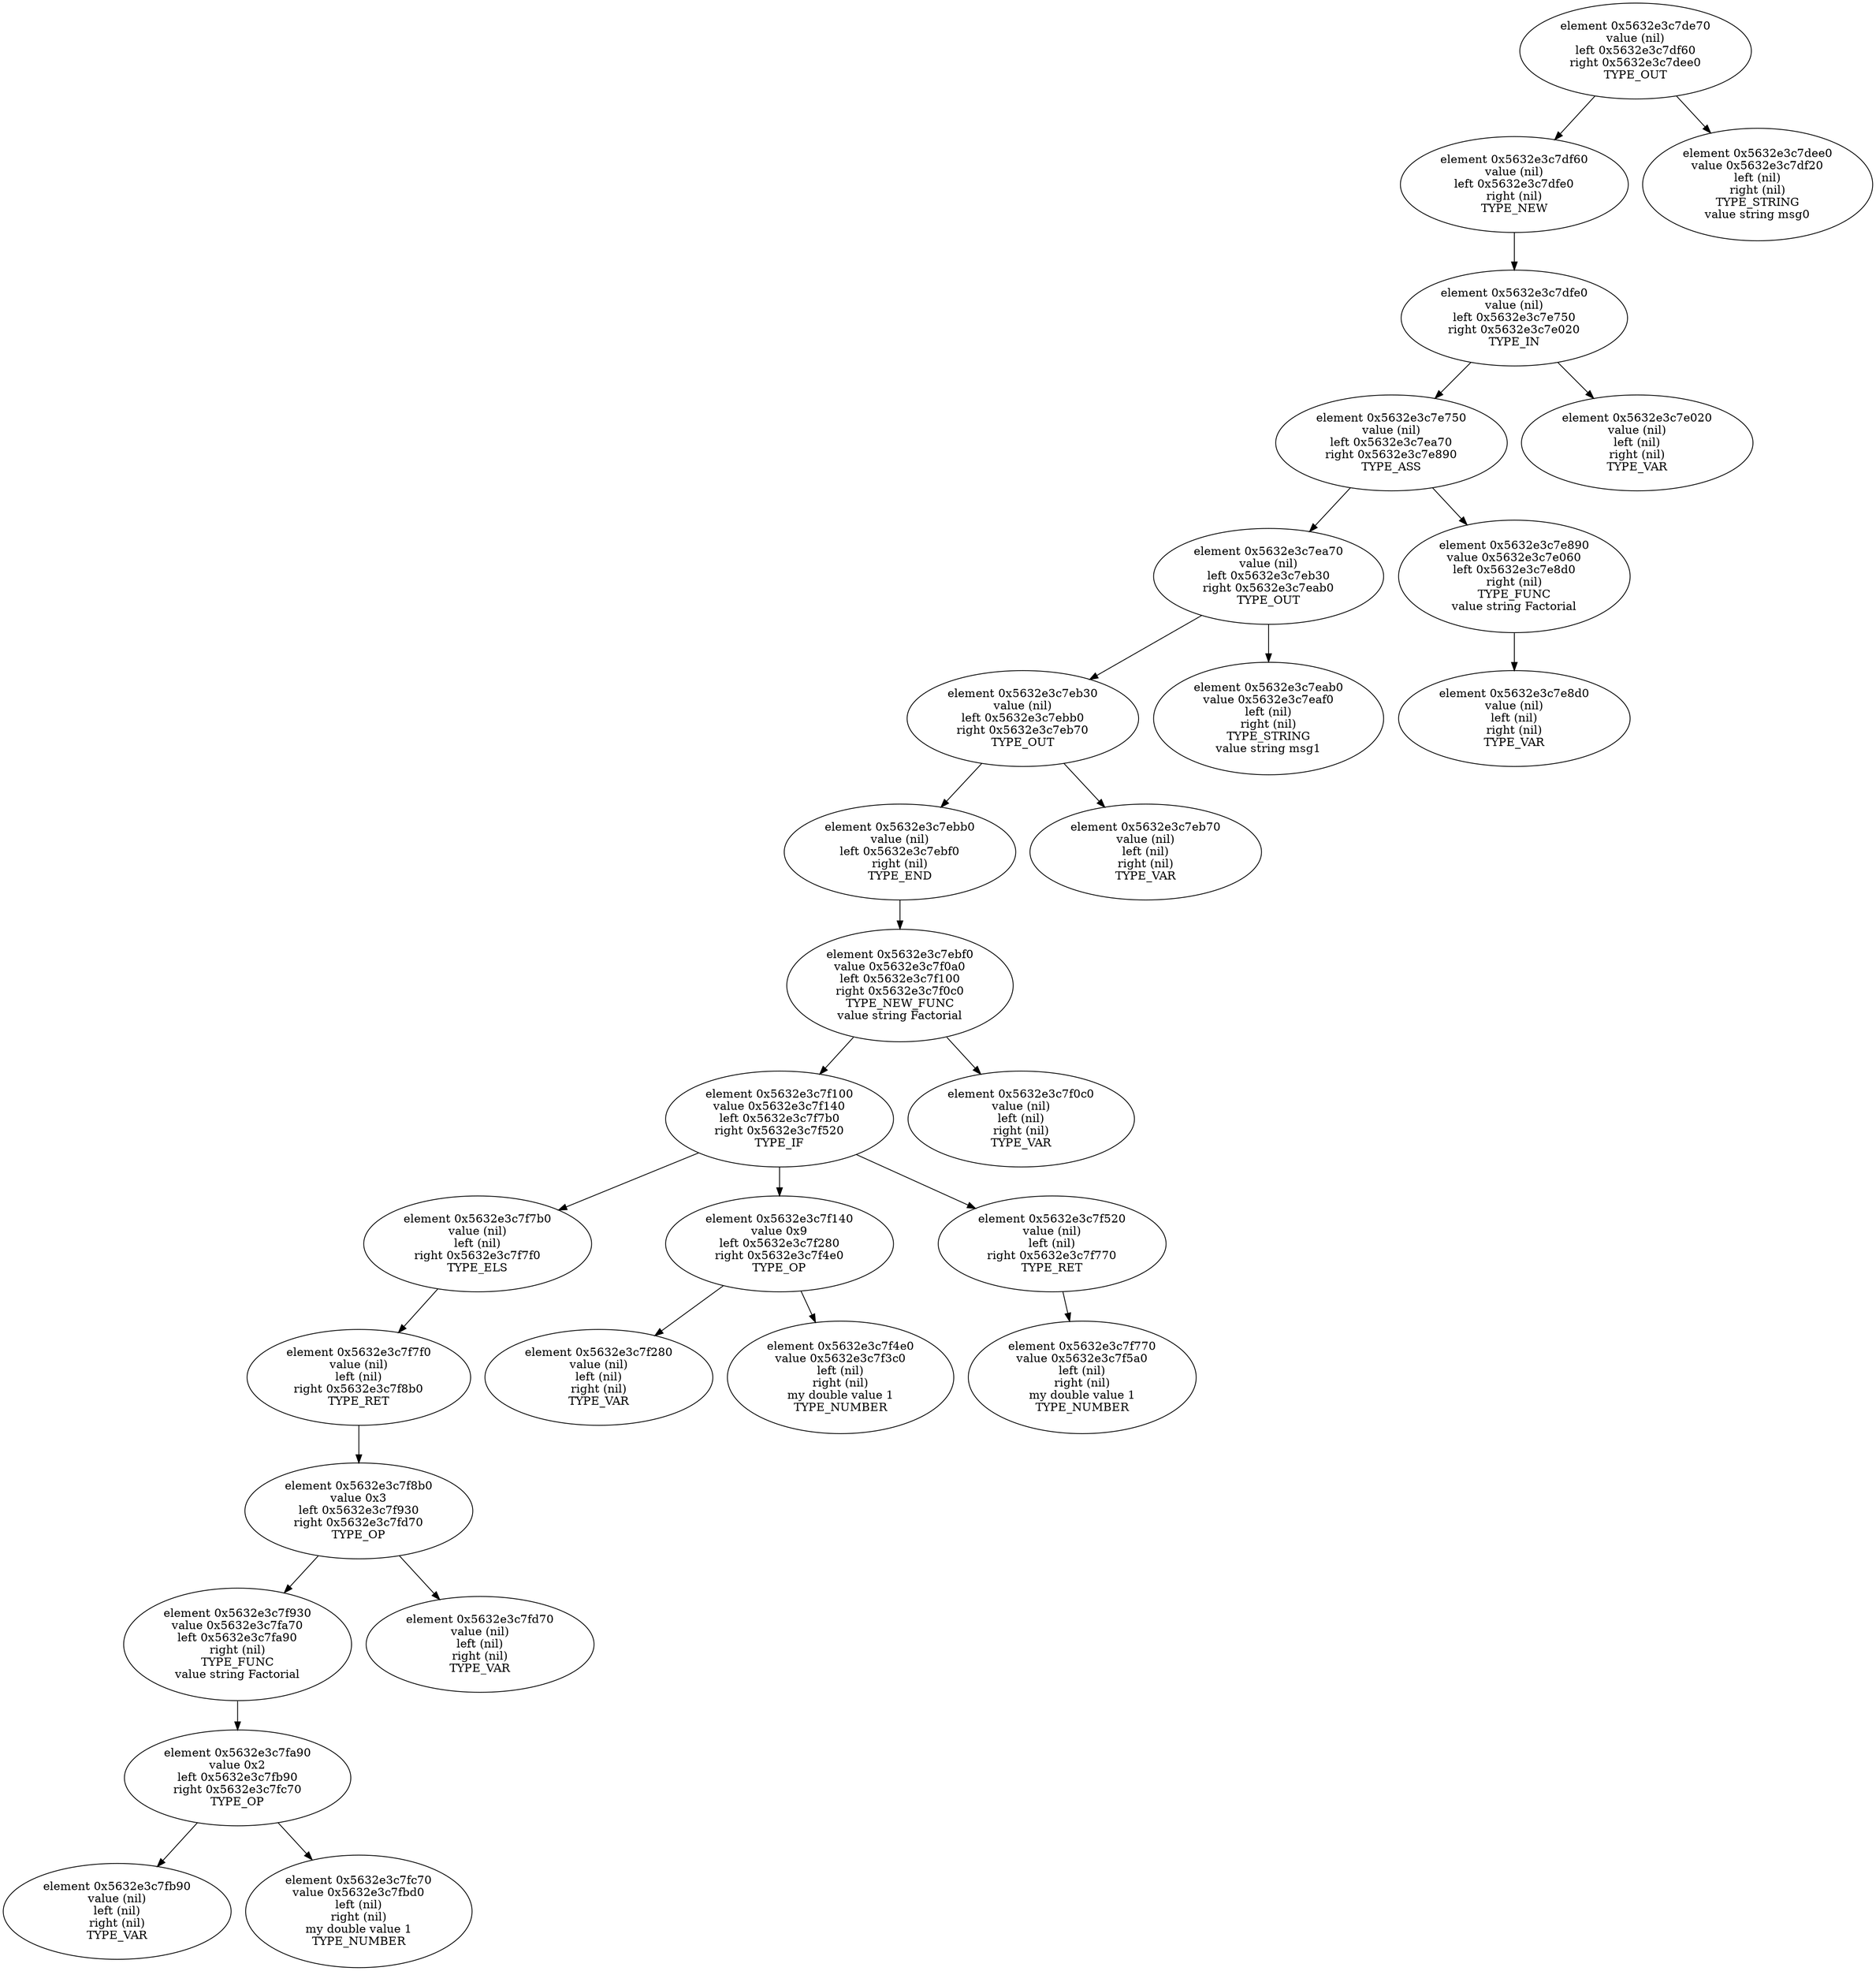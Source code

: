 digraph G{
"element 0x5632e3c7de70
value (nil)
left 0x5632e3c7df60
right 0x5632e3c7dee0
TYPE_OUT"->"element 0x5632e3c7df60
value (nil)
left 0x5632e3c7dfe0
right (nil)
TYPE_NEW""element 0x5632e3c7df60
value (nil)
left 0x5632e3c7dfe0
right (nil)
TYPE_NEW"->"element 0x5632e3c7dfe0
value (nil)
left 0x5632e3c7e750
right 0x5632e3c7e020
TYPE_IN""element 0x5632e3c7dfe0
value (nil)
left 0x5632e3c7e750
right 0x5632e3c7e020
TYPE_IN"->"element 0x5632e3c7e750
value (nil)
left 0x5632e3c7ea70
right 0x5632e3c7e890
TYPE_ASS""element 0x5632e3c7e750
value (nil)
left 0x5632e3c7ea70
right 0x5632e3c7e890
TYPE_ASS"->"element 0x5632e3c7ea70
value (nil)
left 0x5632e3c7eb30
right 0x5632e3c7eab0
TYPE_OUT""element 0x5632e3c7ea70
value (nil)
left 0x5632e3c7eb30
right 0x5632e3c7eab0
TYPE_OUT"->"element 0x5632e3c7eb30
value (nil)
left 0x5632e3c7ebb0
right 0x5632e3c7eb70
TYPE_OUT""element 0x5632e3c7eb30
value (nil)
left 0x5632e3c7ebb0
right 0x5632e3c7eb70
TYPE_OUT"->"element 0x5632e3c7ebb0
value (nil)
left 0x5632e3c7ebf0
right (nil)
TYPE_END""element 0x5632e3c7ebb0
value (nil)
left 0x5632e3c7ebf0
right (nil)
TYPE_END"->"element 0x5632e3c7ebf0
value 0x5632e3c7f0a0
left 0x5632e3c7f100
right 0x5632e3c7f0c0
TYPE_NEW_FUNC
value string Factorial
""element 0x5632e3c7ebf0
value 0x5632e3c7f0a0
left 0x5632e3c7f100
right 0x5632e3c7f0c0
TYPE_NEW_FUNC
value string Factorial
"->"element 0x5632e3c7f100
value 0x5632e3c7f140
left 0x5632e3c7f7b0
right 0x5632e3c7f520
TYPE_IF""element 0x5632e3c7f100
value 0x5632e3c7f140
left 0x5632e3c7f7b0
right 0x5632e3c7f520
TYPE_IF"->"element 0x5632e3c7f7b0
value (nil)
left (nil)
right 0x5632e3c7f7f0
TYPE_ELS""element 0x5632e3c7f7b0
value (nil)
left (nil)
right 0x5632e3c7f7f0
TYPE_ELS"->"element 0x5632e3c7f7f0
value (nil)
left (nil)
right 0x5632e3c7f8b0
TYPE_RET""element 0x5632e3c7f7f0
value (nil)
left (nil)
right 0x5632e3c7f8b0
TYPE_RET"->"element 0x5632e3c7f8b0
value 0x3
left 0x5632e3c7f930
right 0x5632e3c7fd70
TYPE_OP""element 0x5632e3c7f8b0
value 0x3
left 0x5632e3c7f930
right 0x5632e3c7fd70
TYPE_OP"->"element 0x5632e3c7f930
value 0x5632e3c7fa70
left 0x5632e3c7fa90
right (nil)
TYPE_FUNC
value string Factorial
""element 0x5632e3c7f930
value 0x5632e3c7fa70
left 0x5632e3c7fa90
right (nil)
TYPE_FUNC
value string Factorial
"->"element 0x5632e3c7fa90
value 0x2
left 0x5632e3c7fb90
right 0x5632e3c7fc70
TYPE_OP""element 0x5632e3c7fa90
value 0x2
left 0x5632e3c7fb90
right 0x5632e3c7fc70
TYPE_OP"->"element 0x5632e3c7fb90
value (nil)
left (nil)
right (nil)
TYPE_VAR""element 0x5632e3c7fa90
value 0x2
left 0x5632e3c7fb90
right 0x5632e3c7fc70
TYPE_OP"->"element 0x5632e3c7fc70
value 0x5632e3c7fbd0
left (nil)
right (nil)
my double value 1
TYPE_NUMBER""element 0x5632e3c7f8b0
value 0x3
left 0x5632e3c7f930
right 0x5632e3c7fd70
TYPE_OP"->"element 0x5632e3c7fd70
value (nil)
left (nil)
right (nil)
TYPE_VAR""element 0x5632e3c7f100
value 0x5632e3c7f140
left 0x5632e3c7f7b0
right 0x5632e3c7f520
TYPE_IF"->"element 0x5632e3c7f140
value 0x9
left 0x5632e3c7f280
right 0x5632e3c7f4e0
TYPE_OP""element 0x5632e3c7f140
value 0x9
left 0x5632e3c7f280
right 0x5632e3c7f4e0
TYPE_OP"->"element 0x5632e3c7f280
value (nil)
left (nil)
right (nil)
TYPE_VAR""element 0x5632e3c7f140
value 0x9
left 0x5632e3c7f280
right 0x5632e3c7f4e0
TYPE_OP"->"element 0x5632e3c7f4e0
value 0x5632e3c7f3c0
left (nil)
right (nil)
my double value 1
TYPE_NUMBER""element 0x5632e3c7f100
value 0x5632e3c7f140
left 0x5632e3c7f7b0
right 0x5632e3c7f520
TYPE_IF"->"element 0x5632e3c7f520
value (nil)
left (nil)
right 0x5632e3c7f770
TYPE_RET""element 0x5632e3c7f520
value (nil)
left (nil)
right 0x5632e3c7f770
TYPE_RET"->"element 0x5632e3c7f770
value 0x5632e3c7f5a0
left (nil)
right (nil)
my double value 1
TYPE_NUMBER""element 0x5632e3c7ebf0
value 0x5632e3c7f0a0
left 0x5632e3c7f100
right 0x5632e3c7f0c0
TYPE_NEW_FUNC
value string Factorial
"->"element 0x5632e3c7f0c0
value (nil)
left (nil)
right (nil)
TYPE_VAR""element 0x5632e3c7eb30
value (nil)
left 0x5632e3c7ebb0
right 0x5632e3c7eb70
TYPE_OUT"->"element 0x5632e3c7eb70
value (nil)
left (nil)
right (nil)
TYPE_VAR""element 0x5632e3c7ea70
value (nil)
left 0x5632e3c7eb30
right 0x5632e3c7eab0
TYPE_OUT"->"element 0x5632e3c7eab0
value 0x5632e3c7eaf0
left (nil)
right (nil)
TYPE_STRING
value string msg1
""element 0x5632e3c7e750
value (nil)
left 0x5632e3c7ea70
right 0x5632e3c7e890
TYPE_ASS"->"element 0x5632e3c7e890
value 0x5632e3c7e060
left 0x5632e3c7e8d0
right (nil)
TYPE_FUNC
value string Factorial
""element 0x5632e3c7e890
value 0x5632e3c7e060
left 0x5632e3c7e8d0
right (nil)
TYPE_FUNC
value string Factorial
"->"element 0x5632e3c7e8d0
value (nil)
left (nil)
right (nil)
TYPE_VAR""element 0x5632e3c7dfe0
value (nil)
left 0x5632e3c7e750
right 0x5632e3c7e020
TYPE_IN"->"element 0x5632e3c7e020
value (nil)
left (nil)
right (nil)
TYPE_VAR""element 0x5632e3c7de70
value (nil)
left 0x5632e3c7df60
right 0x5632e3c7dee0
TYPE_OUT"->"element 0x5632e3c7dee0
value 0x5632e3c7df20
left (nil)
right (nil)
TYPE_STRING
value string msg0
"}